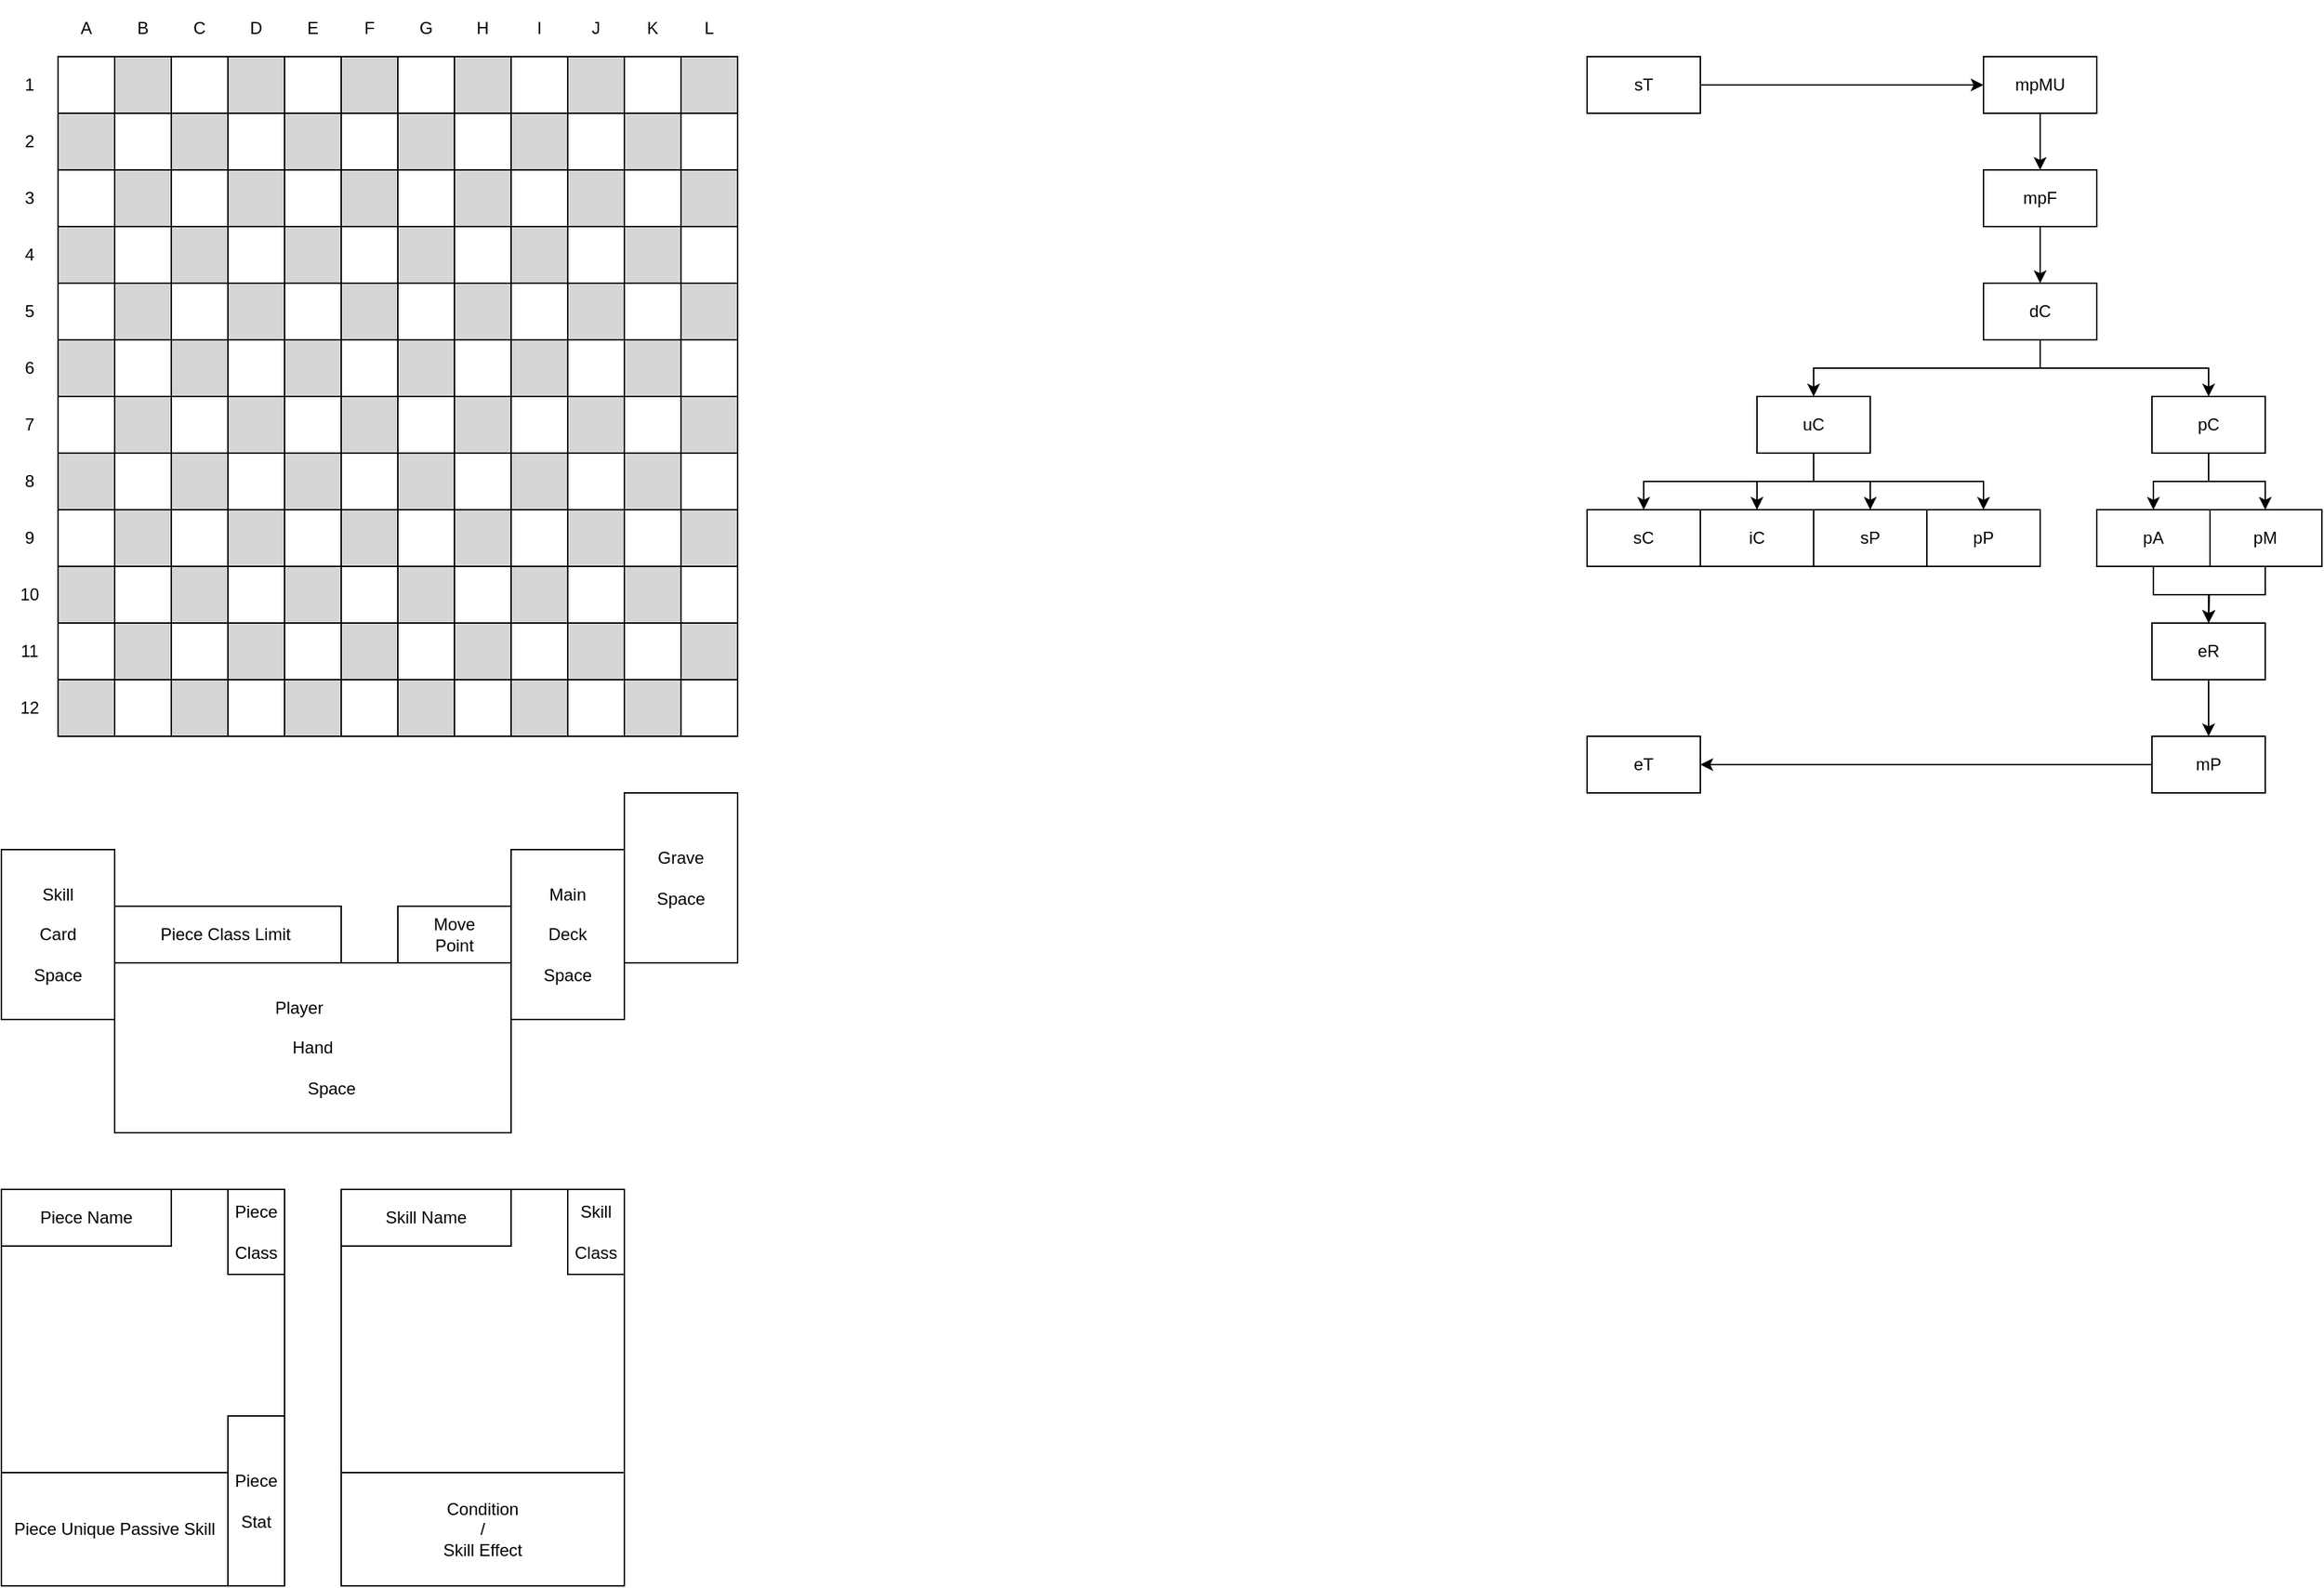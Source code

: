 <mxfile version="21.7.1" type="device">
  <diagram name="페이지-1" id="hdjbhopYSdk3RlSoOf6J">
    <mxGraphModel dx="1386" dy="785" grid="1" gridSize="10" guides="1" tooltips="1" connect="1" arrows="1" fold="1" page="1" pageScale="1" pageWidth="827" pageHeight="1169" math="0" shadow="0">
      <root>
        <mxCell id="0" />
        <mxCell id="1" parent="0" />
        <mxCell id="QWAg-1l1D4s0uI_y3CBR-188" value="Grave&lt;br&gt;&lt;br&gt;Space" style="rounded=0;whiteSpace=wrap;html=1;" parent="1" vertex="1">
          <mxGeometry x="440" y="560" width="80" height="120" as="geometry" />
        </mxCell>
        <mxCell id="QWAg-1l1D4s0uI_y3CBR-159" value="A" style="text;html=1;strokeColor=none;fillColor=none;align=center;verticalAlign=middle;whiteSpace=wrap;rounded=0;" parent="1" vertex="1">
          <mxGeometry x="40" width="40" height="40" as="geometry" />
        </mxCell>
        <mxCell id="QWAg-1l1D4s0uI_y3CBR-161" value="B" style="text;html=1;strokeColor=none;fillColor=none;align=center;verticalAlign=middle;whiteSpace=wrap;rounded=0;" parent="1" vertex="1">
          <mxGeometry x="80" width="40" height="40" as="geometry" />
        </mxCell>
        <mxCell id="QWAg-1l1D4s0uI_y3CBR-162" value="C" style="text;html=1;strokeColor=none;fillColor=none;align=center;verticalAlign=middle;whiteSpace=wrap;rounded=0;" parent="1" vertex="1">
          <mxGeometry x="120" width="40" height="40" as="geometry" />
        </mxCell>
        <mxCell id="QWAg-1l1D4s0uI_y3CBR-163" value="D" style="text;html=1;strokeColor=none;fillColor=none;align=center;verticalAlign=middle;whiteSpace=wrap;rounded=0;" parent="1" vertex="1">
          <mxGeometry x="160" width="40" height="40" as="geometry" />
        </mxCell>
        <mxCell id="QWAg-1l1D4s0uI_y3CBR-164" value="E" style="text;html=1;strokeColor=none;fillColor=none;align=center;verticalAlign=middle;whiteSpace=wrap;rounded=0;" parent="1" vertex="1">
          <mxGeometry x="200" width="40" height="40" as="geometry" />
        </mxCell>
        <mxCell id="QWAg-1l1D4s0uI_y3CBR-165" value="F" style="text;html=1;strokeColor=none;fillColor=none;align=center;verticalAlign=middle;whiteSpace=wrap;rounded=0;" parent="1" vertex="1">
          <mxGeometry x="240" width="40" height="40" as="geometry" />
        </mxCell>
        <mxCell id="QWAg-1l1D4s0uI_y3CBR-167" value="G" style="text;html=1;strokeColor=none;fillColor=none;align=center;verticalAlign=middle;whiteSpace=wrap;rounded=0;" parent="1" vertex="1">
          <mxGeometry x="280" width="40" height="40" as="geometry" />
        </mxCell>
        <mxCell id="QWAg-1l1D4s0uI_y3CBR-168" value="H" style="text;html=1;strokeColor=none;fillColor=none;align=center;verticalAlign=middle;whiteSpace=wrap;rounded=0;" parent="1" vertex="1">
          <mxGeometry x="320" width="40" height="40" as="geometry" />
        </mxCell>
        <mxCell id="QWAg-1l1D4s0uI_y3CBR-169" value="I" style="text;html=1;strokeColor=none;fillColor=none;align=center;verticalAlign=middle;whiteSpace=wrap;rounded=0;" parent="1" vertex="1">
          <mxGeometry x="360" width="40" height="40" as="geometry" />
        </mxCell>
        <mxCell id="QWAg-1l1D4s0uI_y3CBR-170" value="J" style="text;html=1;strokeColor=none;fillColor=none;align=center;verticalAlign=middle;whiteSpace=wrap;rounded=0;" parent="1" vertex="1">
          <mxGeometry x="400" width="40" height="40" as="geometry" />
        </mxCell>
        <mxCell id="QWAg-1l1D4s0uI_y3CBR-171" value="K" style="text;html=1;strokeColor=none;fillColor=none;align=center;verticalAlign=middle;whiteSpace=wrap;rounded=0;" parent="1" vertex="1">
          <mxGeometry x="440" width="40" height="40" as="geometry" />
        </mxCell>
        <mxCell id="QWAg-1l1D4s0uI_y3CBR-172" value="L" style="text;html=1;strokeColor=none;fillColor=none;align=center;verticalAlign=middle;whiteSpace=wrap;rounded=0;" parent="1" vertex="1">
          <mxGeometry x="480" width="40" height="40" as="geometry" />
        </mxCell>
        <mxCell id="QWAg-1l1D4s0uI_y3CBR-173" value="1" style="text;html=1;strokeColor=none;fillColor=none;align=center;verticalAlign=middle;whiteSpace=wrap;rounded=0;" parent="1" vertex="1">
          <mxGeometry y="40" width="40" height="40" as="geometry" />
        </mxCell>
        <mxCell id="QWAg-1l1D4s0uI_y3CBR-174" value="2" style="text;html=1;strokeColor=none;fillColor=none;align=center;verticalAlign=middle;whiteSpace=wrap;rounded=0;" parent="1" vertex="1">
          <mxGeometry y="80" width="40" height="40" as="geometry" />
        </mxCell>
        <mxCell id="QWAg-1l1D4s0uI_y3CBR-175" value="3" style="text;html=1;strokeColor=none;fillColor=none;align=center;verticalAlign=middle;whiteSpace=wrap;rounded=0;" parent="1" vertex="1">
          <mxGeometry y="120" width="40" height="40" as="geometry" />
        </mxCell>
        <mxCell id="QWAg-1l1D4s0uI_y3CBR-176" value="4" style="text;html=1;strokeColor=none;fillColor=none;align=center;verticalAlign=middle;whiteSpace=wrap;rounded=0;" parent="1" vertex="1">
          <mxGeometry y="160" width="40" height="40" as="geometry" />
        </mxCell>
        <mxCell id="QWAg-1l1D4s0uI_y3CBR-177" value="5" style="text;html=1;strokeColor=none;fillColor=none;align=center;verticalAlign=middle;whiteSpace=wrap;rounded=0;" parent="1" vertex="1">
          <mxGeometry y="200" width="40" height="40" as="geometry" />
        </mxCell>
        <mxCell id="QWAg-1l1D4s0uI_y3CBR-178" value="6" style="text;html=1;strokeColor=none;fillColor=none;align=center;verticalAlign=middle;whiteSpace=wrap;rounded=0;" parent="1" vertex="1">
          <mxGeometry y="240" width="40" height="40" as="geometry" />
        </mxCell>
        <mxCell id="QWAg-1l1D4s0uI_y3CBR-179" value="7" style="text;html=1;strokeColor=none;fillColor=none;align=center;verticalAlign=middle;whiteSpace=wrap;rounded=0;" parent="1" vertex="1">
          <mxGeometry y="280" width="40" height="40" as="geometry" />
        </mxCell>
        <mxCell id="QWAg-1l1D4s0uI_y3CBR-180" value="8" style="text;html=1;strokeColor=none;fillColor=none;align=center;verticalAlign=middle;whiteSpace=wrap;rounded=0;" parent="1" vertex="1">
          <mxGeometry y="320" width="40" height="40" as="geometry" />
        </mxCell>
        <mxCell id="QWAg-1l1D4s0uI_y3CBR-181" value="9" style="text;html=1;strokeColor=none;fillColor=none;align=center;verticalAlign=middle;whiteSpace=wrap;rounded=0;" parent="1" vertex="1">
          <mxGeometry y="360" width="40" height="40" as="geometry" />
        </mxCell>
        <mxCell id="QWAg-1l1D4s0uI_y3CBR-182" value="10" style="text;html=1;strokeColor=none;fillColor=none;align=center;verticalAlign=middle;whiteSpace=wrap;rounded=0;" parent="1" vertex="1">
          <mxGeometry y="400" width="40" height="40" as="geometry" />
        </mxCell>
        <mxCell id="QWAg-1l1D4s0uI_y3CBR-183" value="11" style="text;html=1;strokeColor=none;fillColor=none;align=center;verticalAlign=middle;whiteSpace=wrap;rounded=0;" parent="1" vertex="1">
          <mxGeometry y="440" width="40" height="40" as="geometry" />
        </mxCell>
        <mxCell id="QWAg-1l1D4s0uI_y3CBR-184" value="12" style="text;html=1;strokeColor=none;fillColor=none;align=center;verticalAlign=middle;whiteSpace=wrap;rounded=0;" parent="1" vertex="1">
          <mxGeometry y="480" width="40" height="40" as="geometry" />
        </mxCell>
        <mxCell id="QWAg-1l1D4s0uI_y3CBR-186" value="Main&lt;br&gt;&lt;br&gt;Deck&lt;br&gt;&lt;br&gt;Space" style="rounded=0;whiteSpace=wrap;html=1;" parent="1" vertex="1">
          <mxGeometry x="360" y="600" width="80" height="120" as="geometry" />
        </mxCell>
        <mxCell id="QWAg-1l1D4s0uI_y3CBR-187" value="Player&lt;span style=&quot;white-space: pre;&quot;&gt;&#x9;&lt;/span&gt;&lt;br&gt;&lt;br&gt;Hand&lt;br&gt;&lt;br&gt;&lt;span style=&quot;white-space: pre;&quot;&gt;&#x9;&lt;/span&gt;Space" style="rounded=0;whiteSpace=wrap;html=1;" parent="1" vertex="1">
          <mxGeometry x="80" y="680" width="280" height="120" as="geometry" />
        </mxCell>
        <mxCell id="QWAg-1l1D4s0uI_y3CBR-189" value="Skill&lt;br&gt;&lt;br&gt;Card&lt;br&gt;&lt;br&gt;Space" style="rounded=0;whiteSpace=wrap;html=1;" parent="1" vertex="1">
          <mxGeometry y="600" width="80" height="120" as="geometry" />
        </mxCell>
        <mxCell id="QWAg-1l1D4s0uI_y3CBR-190" value="Piece Class Limit&amp;nbsp;" style="rounded=0;whiteSpace=wrap;html=1;" parent="1" vertex="1">
          <mxGeometry x="80" y="640" width="160" height="40" as="geometry" />
        </mxCell>
        <mxCell id="QWAg-1l1D4s0uI_y3CBR-191" value="" style="rounded=0;whiteSpace=wrap;html=1;" parent="1" vertex="1">
          <mxGeometry y="840" width="200" height="280" as="geometry" />
        </mxCell>
        <mxCell id="QWAg-1l1D4s0uI_y3CBR-192" value="Piece Name" style="rounded=0;whiteSpace=wrap;html=1;" parent="1" vertex="1">
          <mxGeometry y="840" width="120" height="40" as="geometry" />
        </mxCell>
        <mxCell id="QWAg-1l1D4s0uI_y3CBR-193" value="Piece Unique Passive Skill" style="rounded=0;whiteSpace=wrap;html=1;" parent="1" vertex="1">
          <mxGeometry y="1040" width="160" height="80" as="geometry" />
        </mxCell>
        <mxCell id="QWAg-1l1D4s0uI_y3CBR-194" value="Piece &lt;br&gt;&lt;br&gt;Stat" style="rounded=0;whiteSpace=wrap;html=1;" parent="1" vertex="1">
          <mxGeometry x="160" y="1000" width="40" height="120" as="geometry" />
        </mxCell>
        <mxCell id="QWAg-1l1D4s0uI_y3CBR-195" value="Piece &lt;br&gt;&lt;br&gt;Class" style="rounded=0;whiteSpace=wrap;html=1;" parent="1" vertex="1">
          <mxGeometry x="160" y="840" width="40" height="60" as="geometry" />
        </mxCell>
        <mxCell id="QWAg-1l1D4s0uI_y3CBR-196" value="" style="rounded=0;whiteSpace=wrap;html=1;" parent="1" vertex="1">
          <mxGeometry x="240" y="840" width="200" height="280" as="geometry" />
        </mxCell>
        <mxCell id="QWAg-1l1D4s0uI_y3CBR-197" value="Skill Name" style="rounded=0;whiteSpace=wrap;html=1;" parent="1" vertex="1">
          <mxGeometry x="240" y="840" width="120" height="40" as="geometry" />
        </mxCell>
        <mxCell id="QWAg-1l1D4s0uI_y3CBR-198" value="Condition&lt;br&gt;/&lt;br&gt;Skill Effect" style="rounded=0;whiteSpace=wrap;html=1;" parent="1" vertex="1">
          <mxGeometry x="240" y="1040" width="200" height="80" as="geometry" />
        </mxCell>
        <mxCell id="QWAg-1l1D4s0uI_y3CBR-200" value="Skill&lt;br&gt;&lt;br&gt;Class" style="rounded=0;whiteSpace=wrap;html=1;" parent="1" vertex="1">
          <mxGeometry x="400" y="840" width="40" height="60" as="geometry" />
        </mxCell>
        <mxCell id="QWAg-1l1D4s0uI_y3CBR-201" value="Move&lt;br&gt;Point" style="rounded=0;whiteSpace=wrap;html=1;" parent="1" vertex="1">
          <mxGeometry x="280" y="640" width="80" height="40" as="geometry" />
        </mxCell>
        <mxCell id="QWAg-1l1D4s0uI_y3CBR-347" value="" style="group" parent="1" vertex="1" connectable="0">
          <mxGeometry x="40" y="40" width="480" height="480" as="geometry" />
        </mxCell>
        <mxCell id="QWAg-1l1D4s0uI_y3CBR-203" value="" style="rounded=0;whiteSpace=wrap;html=1;" parent="QWAg-1l1D4s0uI_y3CBR-347" vertex="1">
          <mxGeometry width="40" height="40" as="geometry" />
        </mxCell>
        <mxCell id="QWAg-1l1D4s0uI_y3CBR-204" value="" style="rounded=0;whiteSpace=wrap;html=1;fillColor=#d6d6d6;" parent="QWAg-1l1D4s0uI_y3CBR-347" vertex="1">
          <mxGeometry x="40" width="40" height="40" as="geometry" />
        </mxCell>
        <mxCell id="QWAg-1l1D4s0uI_y3CBR-205" value="" style="rounded=0;whiteSpace=wrap;html=1;" parent="QWAg-1l1D4s0uI_y3CBR-347" vertex="1">
          <mxGeometry x="80" width="40" height="40" as="geometry" />
        </mxCell>
        <mxCell id="QWAg-1l1D4s0uI_y3CBR-206" value="" style="rounded=0;whiteSpace=wrap;html=1;fillColor=#d6d6d6;" parent="QWAg-1l1D4s0uI_y3CBR-347" vertex="1">
          <mxGeometry x="120" width="40" height="40" as="geometry" />
        </mxCell>
        <mxCell id="QWAg-1l1D4s0uI_y3CBR-207" value="" style="rounded=0;whiteSpace=wrap;html=1;" parent="QWAg-1l1D4s0uI_y3CBR-347" vertex="1">
          <mxGeometry x="160" width="40" height="40" as="geometry" />
        </mxCell>
        <mxCell id="QWAg-1l1D4s0uI_y3CBR-208" value="" style="rounded=0;whiteSpace=wrap;html=1;fillColor=#d6d6d6;" parent="QWAg-1l1D4s0uI_y3CBR-347" vertex="1">
          <mxGeometry x="200" width="40" height="40" as="geometry" />
        </mxCell>
        <mxCell id="QWAg-1l1D4s0uI_y3CBR-209" value="" style="rounded=0;whiteSpace=wrap;html=1;" parent="QWAg-1l1D4s0uI_y3CBR-347" vertex="1">
          <mxGeometry x="240" width="40" height="40" as="geometry" />
        </mxCell>
        <mxCell id="QWAg-1l1D4s0uI_y3CBR-210" value="" style="rounded=0;whiteSpace=wrap;html=1;fillColor=#d6d6d6;" parent="QWAg-1l1D4s0uI_y3CBR-347" vertex="1">
          <mxGeometry x="280" width="40" height="40" as="geometry" />
        </mxCell>
        <mxCell id="QWAg-1l1D4s0uI_y3CBR-211" value="" style="rounded=0;whiteSpace=wrap;html=1;" parent="QWAg-1l1D4s0uI_y3CBR-347" vertex="1">
          <mxGeometry x="320" width="40" height="40" as="geometry" />
        </mxCell>
        <mxCell id="QWAg-1l1D4s0uI_y3CBR-212" value="" style="rounded=0;whiteSpace=wrap;html=1;fillColor=#d6d6d6;" parent="QWAg-1l1D4s0uI_y3CBR-347" vertex="1">
          <mxGeometry x="360" width="40" height="40" as="geometry" />
        </mxCell>
        <mxCell id="QWAg-1l1D4s0uI_y3CBR-213" value="" style="rounded=0;whiteSpace=wrap;html=1;" parent="QWAg-1l1D4s0uI_y3CBR-347" vertex="1">
          <mxGeometry x="400" width="40" height="40" as="geometry" />
        </mxCell>
        <mxCell id="QWAg-1l1D4s0uI_y3CBR-214" value="" style="rounded=0;whiteSpace=wrap;html=1;fillColor=#d6d6d6;" parent="QWAg-1l1D4s0uI_y3CBR-347" vertex="1">
          <mxGeometry x="440" width="40" height="40" as="geometry" />
        </mxCell>
        <mxCell id="QWAg-1l1D4s0uI_y3CBR-215" value="" style="rounded=0;whiteSpace=wrap;html=1;fillColor=#d6d6d6;" parent="QWAg-1l1D4s0uI_y3CBR-347" vertex="1">
          <mxGeometry y="40" width="40" height="40" as="geometry" />
        </mxCell>
        <mxCell id="QWAg-1l1D4s0uI_y3CBR-216" value="" style="rounded=0;whiteSpace=wrap;html=1;" parent="QWAg-1l1D4s0uI_y3CBR-347" vertex="1">
          <mxGeometry x="40" y="40" width="40" height="40" as="geometry" />
        </mxCell>
        <mxCell id="QWAg-1l1D4s0uI_y3CBR-217" value="" style="rounded=0;whiteSpace=wrap;html=1;fillColor=#d6d6d6;" parent="QWAg-1l1D4s0uI_y3CBR-347" vertex="1">
          <mxGeometry x="80" y="40" width="40" height="40" as="geometry" />
        </mxCell>
        <mxCell id="QWAg-1l1D4s0uI_y3CBR-218" value="" style="rounded=0;whiteSpace=wrap;html=1;" parent="QWAg-1l1D4s0uI_y3CBR-347" vertex="1">
          <mxGeometry x="120" y="40" width="40" height="40" as="geometry" />
        </mxCell>
        <mxCell id="QWAg-1l1D4s0uI_y3CBR-219" value="" style="rounded=0;whiteSpace=wrap;html=1;fillColor=#d6d6d6;" parent="QWAg-1l1D4s0uI_y3CBR-347" vertex="1">
          <mxGeometry x="160" y="40" width="40" height="40" as="geometry" />
        </mxCell>
        <mxCell id="QWAg-1l1D4s0uI_y3CBR-220" value="" style="rounded=0;whiteSpace=wrap;html=1;" parent="QWAg-1l1D4s0uI_y3CBR-347" vertex="1">
          <mxGeometry x="200" y="40" width="40" height="40" as="geometry" />
        </mxCell>
        <mxCell id="QWAg-1l1D4s0uI_y3CBR-221" value="" style="rounded=0;whiteSpace=wrap;html=1;fillColor=#d6d6d6;" parent="QWAg-1l1D4s0uI_y3CBR-347" vertex="1">
          <mxGeometry x="240" y="40" width="40" height="40" as="geometry" />
        </mxCell>
        <mxCell id="QWAg-1l1D4s0uI_y3CBR-222" value="" style="rounded=0;whiteSpace=wrap;html=1;" parent="QWAg-1l1D4s0uI_y3CBR-347" vertex="1">
          <mxGeometry x="280" y="40" width="40" height="40" as="geometry" />
        </mxCell>
        <mxCell id="QWAg-1l1D4s0uI_y3CBR-223" value="" style="rounded=0;whiteSpace=wrap;html=1;fillColor=#d6d6d6;" parent="QWAg-1l1D4s0uI_y3CBR-347" vertex="1">
          <mxGeometry x="320" y="40" width="40" height="40" as="geometry" />
        </mxCell>
        <mxCell id="QWAg-1l1D4s0uI_y3CBR-224" value="" style="rounded=0;whiteSpace=wrap;html=1;" parent="QWAg-1l1D4s0uI_y3CBR-347" vertex="1">
          <mxGeometry x="360" y="40" width="40" height="40" as="geometry" />
        </mxCell>
        <mxCell id="QWAg-1l1D4s0uI_y3CBR-225" value="" style="rounded=0;whiteSpace=wrap;html=1;fillColor=#d6d6d6;" parent="QWAg-1l1D4s0uI_y3CBR-347" vertex="1">
          <mxGeometry x="400" y="40" width="40" height="40" as="geometry" />
        </mxCell>
        <mxCell id="QWAg-1l1D4s0uI_y3CBR-226" value="" style="rounded=0;whiteSpace=wrap;html=1;" parent="QWAg-1l1D4s0uI_y3CBR-347" vertex="1">
          <mxGeometry x="440" y="40" width="40" height="40" as="geometry" />
        </mxCell>
        <mxCell id="QWAg-1l1D4s0uI_y3CBR-227" value="" style="rounded=0;whiteSpace=wrap;html=1;" parent="QWAg-1l1D4s0uI_y3CBR-347" vertex="1">
          <mxGeometry y="80" width="40" height="40" as="geometry" />
        </mxCell>
        <mxCell id="QWAg-1l1D4s0uI_y3CBR-228" value="" style="rounded=0;whiteSpace=wrap;html=1;fillColor=#d6d6d6;" parent="QWAg-1l1D4s0uI_y3CBR-347" vertex="1">
          <mxGeometry x="40" y="80" width="40" height="40" as="geometry" />
        </mxCell>
        <mxCell id="QWAg-1l1D4s0uI_y3CBR-229" value="" style="rounded=0;whiteSpace=wrap;html=1;" parent="QWAg-1l1D4s0uI_y3CBR-347" vertex="1">
          <mxGeometry x="80" y="80" width="40" height="40" as="geometry" />
        </mxCell>
        <mxCell id="QWAg-1l1D4s0uI_y3CBR-230" value="" style="rounded=0;whiteSpace=wrap;html=1;fillColor=#d6d6d6;" parent="QWAg-1l1D4s0uI_y3CBR-347" vertex="1">
          <mxGeometry x="120" y="80" width="40" height="40" as="geometry" />
        </mxCell>
        <mxCell id="QWAg-1l1D4s0uI_y3CBR-231" value="" style="rounded=0;whiteSpace=wrap;html=1;" parent="QWAg-1l1D4s0uI_y3CBR-347" vertex="1">
          <mxGeometry x="160" y="80" width="40" height="40" as="geometry" />
        </mxCell>
        <mxCell id="QWAg-1l1D4s0uI_y3CBR-232" value="" style="rounded=0;whiteSpace=wrap;html=1;fillColor=#d6d6d6;" parent="QWAg-1l1D4s0uI_y3CBR-347" vertex="1">
          <mxGeometry x="200" y="80" width="40" height="40" as="geometry" />
        </mxCell>
        <mxCell id="QWAg-1l1D4s0uI_y3CBR-233" value="" style="rounded=0;whiteSpace=wrap;html=1;" parent="QWAg-1l1D4s0uI_y3CBR-347" vertex="1">
          <mxGeometry x="240" y="80" width="40" height="40" as="geometry" />
        </mxCell>
        <mxCell id="QWAg-1l1D4s0uI_y3CBR-234" value="" style="rounded=0;whiteSpace=wrap;html=1;fillColor=#d6d6d6;" parent="QWAg-1l1D4s0uI_y3CBR-347" vertex="1">
          <mxGeometry x="280" y="80" width="40" height="40" as="geometry" />
        </mxCell>
        <mxCell id="QWAg-1l1D4s0uI_y3CBR-235" value="" style="rounded=0;whiteSpace=wrap;html=1;" parent="QWAg-1l1D4s0uI_y3CBR-347" vertex="1">
          <mxGeometry x="320" y="80" width="40" height="40" as="geometry" />
        </mxCell>
        <mxCell id="QWAg-1l1D4s0uI_y3CBR-236" value="" style="rounded=0;whiteSpace=wrap;html=1;fillColor=#d6d6d6;" parent="QWAg-1l1D4s0uI_y3CBR-347" vertex="1">
          <mxGeometry x="360" y="80" width="40" height="40" as="geometry" />
        </mxCell>
        <mxCell id="QWAg-1l1D4s0uI_y3CBR-237" value="" style="rounded=0;whiteSpace=wrap;html=1;" parent="QWAg-1l1D4s0uI_y3CBR-347" vertex="1">
          <mxGeometry x="400" y="80" width="40" height="40" as="geometry" />
        </mxCell>
        <mxCell id="QWAg-1l1D4s0uI_y3CBR-238" value="" style="rounded=0;whiteSpace=wrap;html=1;fillColor=#d6d6d6;" parent="QWAg-1l1D4s0uI_y3CBR-347" vertex="1">
          <mxGeometry x="440" y="80" width="40" height="40" as="geometry" />
        </mxCell>
        <mxCell id="QWAg-1l1D4s0uI_y3CBR-239" value="" style="rounded=0;whiteSpace=wrap;html=1;fillColor=#d6d6d6;" parent="QWAg-1l1D4s0uI_y3CBR-347" vertex="1">
          <mxGeometry y="120" width="40" height="40" as="geometry" />
        </mxCell>
        <mxCell id="QWAg-1l1D4s0uI_y3CBR-240" value="" style="rounded=0;whiteSpace=wrap;html=1;" parent="QWAg-1l1D4s0uI_y3CBR-347" vertex="1">
          <mxGeometry x="40" y="120" width="40" height="40" as="geometry" />
        </mxCell>
        <mxCell id="QWAg-1l1D4s0uI_y3CBR-241" value="" style="rounded=0;whiteSpace=wrap;html=1;fillColor=#d6d6d6;" parent="QWAg-1l1D4s0uI_y3CBR-347" vertex="1">
          <mxGeometry x="80" y="120" width="40" height="40" as="geometry" />
        </mxCell>
        <mxCell id="QWAg-1l1D4s0uI_y3CBR-242" value="" style="rounded=0;whiteSpace=wrap;html=1;" parent="QWAg-1l1D4s0uI_y3CBR-347" vertex="1">
          <mxGeometry x="120" y="120" width="40" height="40" as="geometry" />
        </mxCell>
        <mxCell id="QWAg-1l1D4s0uI_y3CBR-243" value="" style="rounded=0;whiteSpace=wrap;html=1;fillColor=#d6d6d6;" parent="QWAg-1l1D4s0uI_y3CBR-347" vertex="1">
          <mxGeometry x="160" y="120" width="40" height="40" as="geometry" />
        </mxCell>
        <mxCell id="QWAg-1l1D4s0uI_y3CBR-244" value="" style="rounded=0;whiteSpace=wrap;html=1;" parent="QWAg-1l1D4s0uI_y3CBR-347" vertex="1">
          <mxGeometry x="200" y="120" width="40" height="40" as="geometry" />
        </mxCell>
        <mxCell id="QWAg-1l1D4s0uI_y3CBR-245" value="" style="rounded=0;whiteSpace=wrap;html=1;fillColor=#d6d6d6;" parent="QWAg-1l1D4s0uI_y3CBR-347" vertex="1">
          <mxGeometry x="240" y="120" width="40" height="40" as="geometry" />
        </mxCell>
        <mxCell id="QWAg-1l1D4s0uI_y3CBR-246" value="" style="rounded=0;whiteSpace=wrap;html=1;" parent="QWAg-1l1D4s0uI_y3CBR-347" vertex="1">
          <mxGeometry x="280" y="120" width="40" height="40" as="geometry" />
        </mxCell>
        <mxCell id="QWAg-1l1D4s0uI_y3CBR-247" value="" style="rounded=0;whiteSpace=wrap;html=1;fillColor=#d6d6d6;" parent="QWAg-1l1D4s0uI_y3CBR-347" vertex="1">
          <mxGeometry x="320" y="120" width="40" height="40" as="geometry" />
        </mxCell>
        <mxCell id="QWAg-1l1D4s0uI_y3CBR-248" value="" style="rounded=0;whiteSpace=wrap;html=1;" parent="QWAg-1l1D4s0uI_y3CBR-347" vertex="1">
          <mxGeometry x="360" y="120" width="40" height="40" as="geometry" />
        </mxCell>
        <mxCell id="QWAg-1l1D4s0uI_y3CBR-249" value="" style="rounded=0;whiteSpace=wrap;html=1;fillColor=#d6d6d6;" parent="QWAg-1l1D4s0uI_y3CBR-347" vertex="1">
          <mxGeometry x="400" y="120" width="40" height="40" as="geometry" />
        </mxCell>
        <mxCell id="QWAg-1l1D4s0uI_y3CBR-250" value="" style="rounded=0;whiteSpace=wrap;html=1;" parent="QWAg-1l1D4s0uI_y3CBR-347" vertex="1">
          <mxGeometry x="440" y="120" width="40" height="40" as="geometry" />
        </mxCell>
        <mxCell id="QWAg-1l1D4s0uI_y3CBR-251" value="" style="rounded=0;whiteSpace=wrap;html=1;" parent="QWAg-1l1D4s0uI_y3CBR-347" vertex="1">
          <mxGeometry y="160" width="40" height="40" as="geometry" />
        </mxCell>
        <mxCell id="QWAg-1l1D4s0uI_y3CBR-252" value="" style="rounded=0;whiteSpace=wrap;html=1;fillColor=#d6d6d6;" parent="QWAg-1l1D4s0uI_y3CBR-347" vertex="1">
          <mxGeometry x="40" y="160" width="40" height="40" as="geometry" />
        </mxCell>
        <mxCell id="QWAg-1l1D4s0uI_y3CBR-253" value="" style="rounded=0;whiteSpace=wrap;html=1;" parent="QWAg-1l1D4s0uI_y3CBR-347" vertex="1">
          <mxGeometry x="80" y="160" width="40" height="40" as="geometry" />
        </mxCell>
        <mxCell id="QWAg-1l1D4s0uI_y3CBR-254" value="" style="rounded=0;whiteSpace=wrap;html=1;fillColor=#d6d6d6;" parent="QWAg-1l1D4s0uI_y3CBR-347" vertex="1">
          <mxGeometry x="120" y="160" width="40" height="40" as="geometry" />
        </mxCell>
        <mxCell id="QWAg-1l1D4s0uI_y3CBR-255" value="" style="rounded=0;whiteSpace=wrap;html=1;" parent="QWAg-1l1D4s0uI_y3CBR-347" vertex="1">
          <mxGeometry x="160" y="160" width="40" height="40" as="geometry" />
        </mxCell>
        <mxCell id="QWAg-1l1D4s0uI_y3CBR-256" value="" style="rounded=0;whiteSpace=wrap;html=1;fillColor=#d6d6d6;" parent="QWAg-1l1D4s0uI_y3CBR-347" vertex="1">
          <mxGeometry x="200" y="160" width="40" height="40" as="geometry" />
        </mxCell>
        <mxCell id="QWAg-1l1D4s0uI_y3CBR-257" value="" style="rounded=0;whiteSpace=wrap;html=1;" parent="QWAg-1l1D4s0uI_y3CBR-347" vertex="1">
          <mxGeometry x="240" y="160" width="40" height="40" as="geometry" />
        </mxCell>
        <mxCell id="QWAg-1l1D4s0uI_y3CBR-258" value="" style="rounded=0;whiteSpace=wrap;html=1;fillColor=#d6d6d6;" parent="QWAg-1l1D4s0uI_y3CBR-347" vertex="1">
          <mxGeometry x="280" y="160" width="40" height="40" as="geometry" />
        </mxCell>
        <mxCell id="QWAg-1l1D4s0uI_y3CBR-259" value="" style="rounded=0;whiteSpace=wrap;html=1;" parent="QWAg-1l1D4s0uI_y3CBR-347" vertex="1">
          <mxGeometry x="320" y="160" width="40" height="40" as="geometry" />
        </mxCell>
        <mxCell id="QWAg-1l1D4s0uI_y3CBR-260" value="" style="rounded=0;whiteSpace=wrap;html=1;fillColor=#d6d6d6;" parent="QWAg-1l1D4s0uI_y3CBR-347" vertex="1">
          <mxGeometry x="360" y="160" width="40" height="40" as="geometry" />
        </mxCell>
        <mxCell id="QWAg-1l1D4s0uI_y3CBR-261" value="" style="rounded=0;whiteSpace=wrap;html=1;" parent="QWAg-1l1D4s0uI_y3CBR-347" vertex="1">
          <mxGeometry x="400" y="160" width="40" height="40" as="geometry" />
        </mxCell>
        <mxCell id="QWAg-1l1D4s0uI_y3CBR-262" value="" style="rounded=0;whiteSpace=wrap;html=1;fillColor=#d6d6d6;" parent="QWAg-1l1D4s0uI_y3CBR-347" vertex="1">
          <mxGeometry x="440" y="160" width="40" height="40" as="geometry" />
        </mxCell>
        <mxCell id="QWAg-1l1D4s0uI_y3CBR-263" value="" style="rounded=0;whiteSpace=wrap;html=1;fillColor=#d6d6d6;" parent="QWAg-1l1D4s0uI_y3CBR-347" vertex="1">
          <mxGeometry y="200" width="40" height="40" as="geometry" />
        </mxCell>
        <mxCell id="QWAg-1l1D4s0uI_y3CBR-264" value="" style="rounded=0;whiteSpace=wrap;html=1;" parent="QWAg-1l1D4s0uI_y3CBR-347" vertex="1">
          <mxGeometry x="40" y="200" width="40" height="40" as="geometry" />
        </mxCell>
        <mxCell id="QWAg-1l1D4s0uI_y3CBR-265" value="" style="rounded=0;whiteSpace=wrap;html=1;fillColor=#d6d6d6;" parent="QWAg-1l1D4s0uI_y3CBR-347" vertex="1">
          <mxGeometry x="80" y="200" width="40" height="40" as="geometry" />
        </mxCell>
        <mxCell id="QWAg-1l1D4s0uI_y3CBR-266" value="" style="rounded=0;whiteSpace=wrap;html=1;" parent="QWAg-1l1D4s0uI_y3CBR-347" vertex="1">
          <mxGeometry x="120" y="200" width="40" height="40" as="geometry" />
        </mxCell>
        <mxCell id="QWAg-1l1D4s0uI_y3CBR-267" value="" style="rounded=0;whiteSpace=wrap;html=1;fillColor=#d6d6d6;" parent="QWAg-1l1D4s0uI_y3CBR-347" vertex="1">
          <mxGeometry x="160" y="200" width="40" height="40" as="geometry" />
        </mxCell>
        <mxCell id="QWAg-1l1D4s0uI_y3CBR-268" value="" style="rounded=0;whiteSpace=wrap;html=1;" parent="QWAg-1l1D4s0uI_y3CBR-347" vertex="1">
          <mxGeometry x="200" y="200" width="40" height="40" as="geometry" />
        </mxCell>
        <mxCell id="QWAg-1l1D4s0uI_y3CBR-269" value="" style="rounded=0;whiteSpace=wrap;html=1;fillColor=#d6d6d6;" parent="QWAg-1l1D4s0uI_y3CBR-347" vertex="1">
          <mxGeometry x="240" y="200" width="40" height="40" as="geometry" />
        </mxCell>
        <mxCell id="QWAg-1l1D4s0uI_y3CBR-270" value="" style="rounded=0;whiteSpace=wrap;html=1;" parent="QWAg-1l1D4s0uI_y3CBR-347" vertex="1">
          <mxGeometry x="280" y="200" width="40" height="40" as="geometry" />
        </mxCell>
        <mxCell id="QWAg-1l1D4s0uI_y3CBR-271" value="" style="rounded=0;whiteSpace=wrap;html=1;fillColor=#d6d6d6;" parent="QWAg-1l1D4s0uI_y3CBR-347" vertex="1">
          <mxGeometry x="320" y="200" width="40" height="40" as="geometry" />
        </mxCell>
        <mxCell id="QWAg-1l1D4s0uI_y3CBR-272" value="" style="rounded=0;whiteSpace=wrap;html=1;" parent="QWAg-1l1D4s0uI_y3CBR-347" vertex="1">
          <mxGeometry x="360" y="200" width="40" height="40" as="geometry" />
        </mxCell>
        <mxCell id="QWAg-1l1D4s0uI_y3CBR-273" value="" style="rounded=0;whiteSpace=wrap;html=1;fillColor=#d6d6d6;" parent="QWAg-1l1D4s0uI_y3CBR-347" vertex="1">
          <mxGeometry x="400" y="200" width="40" height="40" as="geometry" />
        </mxCell>
        <mxCell id="QWAg-1l1D4s0uI_y3CBR-274" value="" style="rounded=0;whiteSpace=wrap;html=1;" parent="QWAg-1l1D4s0uI_y3CBR-347" vertex="1">
          <mxGeometry x="440" y="200" width="40" height="40" as="geometry" />
        </mxCell>
        <mxCell id="QWAg-1l1D4s0uI_y3CBR-275" value="" style="rounded=0;whiteSpace=wrap;html=1;" parent="QWAg-1l1D4s0uI_y3CBR-347" vertex="1">
          <mxGeometry y="240" width="40" height="40" as="geometry" />
        </mxCell>
        <mxCell id="QWAg-1l1D4s0uI_y3CBR-276" value="" style="rounded=0;whiteSpace=wrap;html=1;fillColor=#d6d6d6;" parent="QWAg-1l1D4s0uI_y3CBR-347" vertex="1">
          <mxGeometry x="40" y="240" width="40" height="40" as="geometry" />
        </mxCell>
        <mxCell id="QWAg-1l1D4s0uI_y3CBR-277" value="" style="rounded=0;whiteSpace=wrap;html=1;" parent="QWAg-1l1D4s0uI_y3CBR-347" vertex="1">
          <mxGeometry x="80" y="240" width="40" height="40" as="geometry" />
        </mxCell>
        <mxCell id="QWAg-1l1D4s0uI_y3CBR-278" value="" style="rounded=0;whiteSpace=wrap;html=1;fillColor=#d6d6d6;" parent="QWAg-1l1D4s0uI_y3CBR-347" vertex="1">
          <mxGeometry x="120" y="240" width="40" height="40" as="geometry" />
        </mxCell>
        <mxCell id="QWAg-1l1D4s0uI_y3CBR-279" value="" style="rounded=0;whiteSpace=wrap;html=1;" parent="QWAg-1l1D4s0uI_y3CBR-347" vertex="1">
          <mxGeometry x="160" y="240" width="40" height="40" as="geometry" />
        </mxCell>
        <mxCell id="QWAg-1l1D4s0uI_y3CBR-280" value="" style="rounded=0;whiteSpace=wrap;html=1;fillColor=#d6d6d6;" parent="QWAg-1l1D4s0uI_y3CBR-347" vertex="1">
          <mxGeometry x="200" y="240" width="40" height="40" as="geometry" />
        </mxCell>
        <mxCell id="QWAg-1l1D4s0uI_y3CBR-281" value="" style="rounded=0;whiteSpace=wrap;html=1;" parent="QWAg-1l1D4s0uI_y3CBR-347" vertex="1">
          <mxGeometry x="240" y="240" width="40" height="40" as="geometry" />
        </mxCell>
        <mxCell id="QWAg-1l1D4s0uI_y3CBR-282" value="" style="rounded=0;whiteSpace=wrap;html=1;fillColor=#d6d6d6;" parent="QWAg-1l1D4s0uI_y3CBR-347" vertex="1">
          <mxGeometry x="280" y="240" width="40" height="40" as="geometry" />
        </mxCell>
        <mxCell id="QWAg-1l1D4s0uI_y3CBR-283" value="" style="rounded=0;whiteSpace=wrap;html=1;" parent="QWAg-1l1D4s0uI_y3CBR-347" vertex="1">
          <mxGeometry x="320" y="240" width="40" height="40" as="geometry" />
        </mxCell>
        <mxCell id="QWAg-1l1D4s0uI_y3CBR-284" value="" style="rounded=0;whiteSpace=wrap;html=1;fillColor=#d6d6d6;" parent="QWAg-1l1D4s0uI_y3CBR-347" vertex="1">
          <mxGeometry x="360" y="240" width="40" height="40" as="geometry" />
        </mxCell>
        <mxCell id="QWAg-1l1D4s0uI_y3CBR-285" value="" style="rounded=0;whiteSpace=wrap;html=1;" parent="QWAg-1l1D4s0uI_y3CBR-347" vertex="1">
          <mxGeometry x="400" y="240" width="40" height="40" as="geometry" />
        </mxCell>
        <mxCell id="QWAg-1l1D4s0uI_y3CBR-286" value="" style="rounded=0;whiteSpace=wrap;html=1;fillColor=#d6d6d6;" parent="QWAg-1l1D4s0uI_y3CBR-347" vertex="1">
          <mxGeometry x="440" y="240" width="40" height="40" as="geometry" />
        </mxCell>
        <mxCell id="QWAg-1l1D4s0uI_y3CBR-287" value="" style="rounded=0;whiteSpace=wrap;html=1;fillColor=#d6d6d6;" parent="QWAg-1l1D4s0uI_y3CBR-347" vertex="1">
          <mxGeometry y="280" width="40" height="40" as="geometry" />
        </mxCell>
        <mxCell id="QWAg-1l1D4s0uI_y3CBR-288" value="" style="rounded=0;whiteSpace=wrap;html=1;" parent="QWAg-1l1D4s0uI_y3CBR-347" vertex="1">
          <mxGeometry x="40" y="280" width="40" height="40" as="geometry" />
        </mxCell>
        <mxCell id="QWAg-1l1D4s0uI_y3CBR-289" value="" style="rounded=0;whiteSpace=wrap;html=1;fillColor=#d6d6d6;" parent="QWAg-1l1D4s0uI_y3CBR-347" vertex="1">
          <mxGeometry x="80" y="280" width="40" height="40" as="geometry" />
        </mxCell>
        <mxCell id="QWAg-1l1D4s0uI_y3CBR-290" value="" style="rounded=0;whiteSpace=wrap;html=1;" parent="QWAg-1l1D4s0uI_y3CBR-347" vertex="1">
          <mxGeometry x="120" y="280" width="40" height="40" as="geometry" />
        </mxCell>
        <mxCell id="QWAg-1l1D4s0uI_y3CBR-291" value="" style="rounded=0;whiteSpace=wrap;html=1;fillColor=#d6d6d6;" parent="QWAg-1l1D4s0uI_y3CBR-347" vertex="1">
          <mxGeometry x="160" y="280" width="40" height="40" as="geometry" />
        </mxCell>
        <mxCell id="QWAg-1l1D4s0uI_y3CBR-292" value="" style="rounded=0;whiteSpace=wrap;html=1;" parent="QWAg-1l1D4s0uI_y3CBR-347" vertex="1">
          <mxGeometry x="200" y="280" width="40" height="40" as="geometry" />
        </mxCell>
        <mxCell id="QWAg-1l1D4s0uI_y3CBR-293" value="" style="rounded=0;whiteSpace=wrap;html=1;fillColor=#d6d6d6;" parent="QWAg-1l1D4s0uI_y3CBR-347" vertex="1">
          <mxGeometry x="240" y="280" width="40" height="40" as="geometry" />
        </mxCell>
        <mxCell id="QWAg-1l1D4s0uI_y3CBR-294" value="" style="rounded=0;whiteSpace=wrap;html=1;" parent="QWAg-1l1D4s0uI_y3CBR-347" vertex="1">
          <mxGeometry x="280" y="280" width="40" height="40" as="geometry" />
        </mxCell>
        <mxCell id="QWAg-1l1D4s0uI_y3CBR-295" value="" style="rounded=0;whiteSpace=wrap;html=1;fillColor=#d6d6d6;" parent="QWAg-1l1D4s0uI_y3CBR-347" vertex="1">
          <mxGeometry x="320" y="280" width="40" height="40" as="geometry" />
        </mxCell>
        <mxCell id="QWAg-1l1D4s0uI_y3CBR-296" value="" style="rounded=0;whiteSpace=wrap;html=1;" parent="QWAg-1l1D4s0uI_y3CBR-347" vertex="1">
          <mxGeometry x="360" y="280" width="40" height="40" as="geometry" />
        </mxCell>
        <mxCell id="QWAg-1l1D4s0uI_y3CBR-297" value="" style="rounded=0;whiteSpace=wrap;html=1;fillColor=#d6d6d6;" parent="QWAg-1l1D4s0uI_y3CBR-347" vertex="1">
          <mxGeometry x="400" y="280" width="40" height="40" as="geometry" />
        </mxCell>
        <mxCell id="QWAg-1l1D4s0uI_y3CBR-298" value="" style="rounded=0;whiteSpace=wrap;html=1;" parent="QWAg-1l1D4s0uI_y3CBR-347" vertex="1">
          <mxGeometry x="440" y="280" width="40" height="40" as="geometry" />
        </mxCell>
        <mxCell id="QWAg-1l1D4s0uI_y3CBR-299" value="" style="rounded=0;whiteSpace=wrap;html=1;" parent="QWAg-1l1D4s0uI_y3CBR-347" vertex="1">
          <mxGeometry y="320" width="40" height="40" as="geometry" />
        </mxCell>
        <mxCell id="QWAg-1l1D4s0uI_y3CBR-300" value="" style="rounded=0;whiteSpace=wrap;html=1;fillColor=#d6d6d6;" parent="QWAg-1l1D4s0uI_y3CBR-347" vertex="1">
          <mxGeometry x="40" y="320" width="40" height="40" as="geometry" />
        </mxCell>
        <mxCell id="QWAg-1l1D4s0uI_y3CBR-301" value="" style="rounded=0;whiteSpace=wrap;html=1;" parent="QWAg-1l1D4s0uI_y3CBR-347" vertex="1">
          <mxGeometry x="80" y="320" width="40" height="40" as="geometry" />
        </mxCell>
        <mxCell id="QWAg-1l1D4s0uI_y3CBR-302" value="" style="rounded=0;whiteSpace=wrap;html=1;fillColor=#d6d6d6;" parent="QWAg-1l1D4s0uI_y3CBR-347" vertex="1">
          <mxGeometry x="120" y="320" width="40" height="40" as="geometry" />
        </mxCell>
        <mxCell id="QWAg-1l1D4s0uI_y3CBR-303" value="" style="rounded=0;whiteSpace=wrap;html=1;" parent="QWAg-1l1D4s0uI_y3CBR-347" vertex="1">
          <mxGeometry x="160" y="320" width="40" height="40" as="geometry" />
        </mxCell>
        <mxCell id="QWAg-1l1D4s0uI_y3CBR-304" value="" style="rounded=0;whiteSpace=wrap;html=1;fillColor=#d6d6d6;" parent="QWAg-1l1D4s0uI_y3CBR-347" vertex="1">
          <mxGeometry x="200" y="320" width="40" height="40" as="geometry" />
        </mxCell>
        <mxCell id="QWAg-1l1D4s0uI_y3CBR-305" value="" style="rounded=0;whiteSpace=wrap;html=1;" parent="QWAg-1l1D4s0uI_y3CBR-347" vertex="1">
          <mxGeometry x="240" y="320" width="40" height="40" as="geometry" />
        </mxCell>
        <mxCell id="QWAg-1l1D4s0uI_y3CBR-306" value="" style="rounded=0;whiteSpace=wrap;html=1;fillColor=#d6d6d6;" parent="QWAg-1l1D4s0uI_y3CBR-347" vertex="1">
          <mxGeometry x="280" y="320" width="40" height="40" as="geometry" />
        </mxCell>
        <mxCell id="QWAg-1l1D4s0uI_y3CBR-307" value="" style="rounded=0;whiteSpace=wrap;html=1;" parent="QWAg-1l1D4s0uI_y3CBR-347" vertex="1">
          <mxGeometry x="320" y="320" width="40" height="40" as="geometry" />
        </mxCell>
        <mxCell id="QWAg-1l1D4s0uI_y3CBR-308" value="" style="rounded=0;whiteSpace=wrap;html=1;fillColor=#d6d6d6;" parent="QWAg-1l1D4s0uI_y3CBR-347" vertex="1">
          <mxGeometry x="360" y="320" width="40" height="40" as="geometry" />
        </mxCell>
        <mxCell id="QWAg-1l1D4s0uI_y3CBR-309" value="" style="rounded=0;whiteSpace=wrap;html=1;" parent="QWAg-1l1D4s0uI_y3CBR-347" vertex="1">
          <mxGeometry x="400" y="320" width="40" height="40" as="geometry" />
        </mxCell>
        <mxCell id="QWAg-1l1D4s0uI_y3CBR-310" value="" style="rounded=0;whiteSpace=wrap;html=1;fillColor=#d6d6d6;" parent="QWAg-1l1D4s0uI_y3CBR-347" vertex="1">
          <mxGeometry x="440" y="320" width="40" height="40" as="geometry" />
        </mxCell>
        <mxCell id="QWAg-1l1D4s0uI_y3CBR-311" value="" style="rounded=0;whiteSpace=wrap;html=1;fillColor=#d6d6d6;" parent="QWAg-1l1D4s0uI_y3CBR-347" vertex="1">
          <mxGeometry y="360" width="40" height="40" as="geometry" />
        </mxCell>
        <mxCell id="QWAg-1l1D4s0uI_y3CBR-312" value="" style="rounded=0;whiteSpace=wrap;html=1;" parent="QWAg-1l1D4s0uI_y3CBR-347" vertex="1">
          <mxGeometry x="40" y="360" width="40" height="40" as="geometry" />
        </mxCell>
        <mxCell id="QWAg-1l1D4s0uI_y3CBR-313" value="" style="rounded=0;whiteSpace=wrap;html=1;fillColor=#d6d6d6;" parent="QWAg-1l1D4s0uI_y3CBR-347" vertex="1">
          <mxGeometry x="80" y="360" width="40" height="40" as="geometry" />
        </mxCell>
        <mxCell id="QWAg-1l1D4s0uI_y3CBR-314" value="" style="rounded=0;whiteSpace=wrap;html=1;" parent="QWAg-1l1D4s0uI_y3CBR-347" vertex="1">
          <mxGeometry x="120" y="360" width="40" height="40" as="geometry" />
        </mxCell>
        <mxCell id="QWAg-1l1D4s0uI_y3CBR-315" value="" style="rounded=0;whiteSpace=wrap;html=1;fillColor=#d6d6d6;" parent="QWAg-1l1D4s0uI_y3CBR-347" vertex="1">
          <mxGeometry x="160" y="360" width="40" height="40" as="geometry" />
        </mxCell>
        <mxCell id="QWAg-1l1D4s0uI_y3CBR-316" value="" style="rounded=0;whiteSpace=wrap;html=1;" parent="QWAg-1l1D4s0uI_y3CBR-347" vertex="1">
          <mxGeometry x="200" y="360" width="40" height="40" as="geometry" />
        </mxCell>
        <mxCell id="QWAg-1l1D4s0uI_y3CBR-317" value="" style="rounded=0;whiteSpace=wrap;html=1;fillColor=#d6d6d6;" parent="QWAg-1l1D4s0uI_y3CBR-347" vertex="1">
          <mxGeometry x="240" y="360" width="40" height="40" as="geometry" />
        </mxCell>
        <mxCell id="QWAg-1l1D4s0uI_y3CBR-318" value="" style="rounded=0;whiteSpace=wrap;html=1;" parent="QWAg-1l1D4s0uI_y3CBR-347" vertex="1">
          <mxGeometry x="280" y="360" width="40" height="40" as="geometry" />
        </mxCell>
        <mxCell id="QWAg-1l1D4s0uI_y3CBR-319" value="" style="rounded=0;whiteSpace=wrap;html=1;fillColor=#d6d6d6;" parent="QWAg-1l1D4s0uI_y3CBR-347" vertex="1">
          <mxGeometry x="320" y="360" width="40" height="40" as="geometry" />
        </mxCell>
        <mxCell id="QWAg-1l1D4s0uI_y3CBR-320" value="" style="rounded=0;whiteSpace=wrap;html=1;" parent="QWAg-1l1D4s0uI_y3CBR-347" vertex="1">
          <mxGeometry x="360" y="360" width="40" height="40" as="geometry" />
        </mxCell>
        <mxCell id="QWAg-1l1D4s0uI_y3CBR-321" value="" style="rounded=0;whiteSpace=wrap;html=1;fillColor=#d6d6d6;" parent="QWAg-1l1D4s0uI_y3CBR-347" vertex="1">
          <mxGeometry x="400" y="360" width="40" height="40" as="geometry" />
        </mxCell>
        <mxCell id="QWAg-1l1D4s0uI_y3CBR-322" value="" style="rounded=0;whiteSpace=wrap;html=1;" parent="QWAg-1l1D4s0uI_y3CBR-347" vertex="1">
          <mxGeometry x="440" y="360" width="40" height="40" as="geometry" />
        </mxCell>
        <mxCell id="QWAg-1l1D4s0uI_y3CBR-323" value="" style="rounded=0;whiteSpace=wrap;html=1;" parent="QWAg-1l1D4s0uI_y3CBR-347" vertex="1">
          <mxGeometry y="400" width="40" height="40" as="geometry" />
        </mxCell>
        <mxCell id="QWAg-1l1D4s0uI_y3CBR-324" value="" style="rounded=0;whiteSpace=wrap;html=1;fillColor=#d6d6d6;" parent="QWAg-1l1D4s0uI_y3CBR-347" vertex="1">
          <mxGeometry x="40" y="400" width="40" height="40" as="geometry" />
        </mxCell>
        <mxCell id="QWAg-1l1D4s0uI_y3CBR-325" value="" style="rounded=0;whiteSpace=wrap;html=1;" parent="QWAg-1l1D4s0uI_y3CBR-347" vertex="1">
          <mxGeometry x="80" y="400" width="40" height="40" as="geometry" />
        </mxCell>
        <mxCell id="QWAg-1l1D4s0uI_y3CBR-326" value="" style="rounded=0;whiteSpace=wrap;html=1;fillColor=#d6d6d6;" parent="QWAg-1l1D4s0uI_y3CBR-347" vertex="1">
          <mxGeometry x="120" y="400" width="40" height="40" as="geometry" />
        </mxCell>
        <mxCell id="QWAg-1l1D4s0uI_y3CBR-327" value="" style="rounded=0;whiteSpace=wrap;html=1;" parent="QWAg-1l1D4s0uI_y3CBR-347" vertex="1">
          <mxGeometry x="160" y="400" width="40" height="40" as="geometry" />
        </mxCell>
        <mxCell id="QWAg-1l1D4s0uI_y3CBR-328" value="" style="rounded=0;whiteSpace=wrap;html=1;fillColor=#d6d6d6;" parent="QWAg-1l1D4s0uI_y3CBR-347" vertex="1">
          <mxGeometry x="200" y="400" width="40" height="40" as="geometry" />
        </mxCell>
        <mxCell id="QWAg-1l1D4s0uI_y3CBR-329" value="" style="rounded=0;whiteSpace=wrap;html=1;" parent="QWAg-1l1D4s0uI_y3CBR-347" vertex="1">
          <mxGeometry x="240" y="400" width="40" height="40" as="geometry" />
        </mxCell>
        <mxCell id="QWAg-1l1D4s0uI_y3CBR-330" value="" style="rounded=0;whiteSpace=wrap;html=1;fillColor=#d6d6d6;" parent="QWAg-1l1D4s0uI_y3CBR-347" vertex="1">
          <mxGeometry x="280" y="400" width="40" height="40" as="geometry" />
        </mxCell>
        <mxCell id="QWAg-1l1D4s0uI_y3CBR-331" value="" style="rounded=0;whiteSpace=wrap;html=1;" parent="QWAg-1l1D4s0uI_y3CBR-347" vertex="1">
          <mxGeometry x="320" y="400" width="40" height="40" as="geometry" />
        </mxCell>
        <mxCell id="QWAg-1l1D4s0uI_y3CBR-332" value="" style="rounded=0;whiteSpace=wrap;html=1;fillColor=#d6d6d6;" parent="QWAg-1l1D4s0uI_y3CBR-347" vertex="1">
          <mxGeometry x="360" y="400" width="40" height="40" as="geometry" />
        </mxCell>
        <mxCell id="QWAg-1l1D4s0uI_y3CBR-333" value="" style="rounded=0;whiteSpace=wrap;html=1;" parent="QWAg-1l1D4s0uI_y3CBR-347" vertex="1">
          <mxGeometry x="400" y="400" width="40" height="40" as="geometry" />
        </mxCell>
        <mxCell id="QWAg-1l1D4s0uI_y3CBR-334" value="" style="rounded=0;whiteSpace=wrap;html=1;fillColor=#d6d6d6;" parent="QWAg-1l1D4s0uI_y3CBR-347" vertex="1">
          <mxGeometry x="440" y="400" width="40" height="40" as="geometry" />
        </mxCell>
        <mxCell id="QWAg-1l1D4s0uI_y3CBR-335" value="" style="rounded=0;whiteSpace=wrap;html=1;fillColor=#d6d6d6;" parent="QWAg-1l1D4s0uI_y3CBR-347" vertex="1">
          <mxGeometry y="440" width="40" height="40" as="geometry" />
        </mxCell>
        <mxCell id="QWAg-1l1D4s0uI_y3CBR-336" value="" style="rounded=0;whiteSpace=wrap;html=1;" parent="QWAg-1l1D4s0uI_y3CBR-347" vertex="1">
          <mxGeometry x="40" y="440" width="40" height="40" as="geometry" />
        </mxCell>
        <mxCell id="QWAg-1l1D4s0uI_y3CBR-337" value="" style="rounded=0;whiteSpace=wrap;html=1;fillColor=#d6d6d6;" parent="QWAg-1l1D4s0uI_y3CBR-347" vertex="1">
          <mxGeometry x="80" y="440" width="40" height="40" as="geometry" />
        </mxCell>
        <mxCell id="QWAg-1l1D4s0uI_y3CBR-338" value="" style="rounded=0;whiteSpace=wrap;html=1;" parent="QWAg-1l1D4s0uI_y3CBR-347" vertex="1">
          <mxGeometry x="120" y="440" width="40" height="40" as="geometry" />
        </mxCell>
        <mxCell id="QWAg-1l1D4s0uI_y3CBR-339" value="" style="rounded=0;whiteSpace=wrap;html=1;fillColor=#d6d6d6;" parent="QWAg-1l1D4s0uI_y3CBR-347" vertex="1">
          <mxGeometry x="160" y="440" width="40" height="40" as="geometry" />
        </mxCell>
        <mxCell id="QWAg-1l1D4s0uI_y3CBR-340" value="" style="rounded=0;whiteSpace=wrap;html=1;" parent="QWAg-1l1D4s0uI_y3CBR-347" vertex="1">
          <mxGeometry x="200" y="440" width="40" height="40" as="geometry" />
        </mxCell>
        <mxCell id="QWAg-1l1D4s0uI_y3CBR-341" value="" style="rounded=0;whiteSpace=wrap;html=1;fillColor=#d6d6d6;" parent="QWAg-1l1D4s0uI_y3CBR-347" vertex="1">
          <mxGeometry x="240" y="440" width="40" height="40" as="geometry" />
        </mxCell>
        <mxCell id="QWAg-1l1D4s0uI_y3CBR-342" value="" style="rounded=0;whiteSpace=wrap;html=1;" parent="QWAg-1l1D4s0uI_y3CBR-347" vertex="1">
          <mxGeometry x="280" y="440" width="40" height="40" as="geometry" />
        </mxCell>
        <mxCell id="QWAg-1l1D4s0uI_y3CBR-343" value="" style="rounded=0;whiteSpace=wrap;html=1;fillColor=#d6d6d6;" parent="QWAg-1l1D4s0uI_y3CBR-347" vertex="1">
          <mxGeometry x="320" y="440" width="40" height="40" as="geometry" />
        </mxCell>
        <mxCell id="QWAg-1l1D4s0uI_y3CBR-344" value="" style="rounded=0;whiteSpace=wrap;html=1;" parent="QWAg-1l1D4s0uI_y3CBR-347" vertex="1">
          <mxGeometry x="360" y="440" width="40" height="40" as="geometry" />
        </mxCell>
        <mxCell id="QWAg-1l1D4s0uI_y3CBR-345" value="" style="rounded=0;whiteSpace=wrap;html=1;fillColor=#d6d6d6;" parent="QWAg-1l1D4s0uI_y3CBR-347" vertex="1">
          <mxGeometry x="400" y="440" width="40" height="40" as="geometry" />
        </mxCell>
        <mxCell id="QWAg-1l1D4s0uI_y3CBR-346" value="" style="rounded=0;whiteSpace=wrap;html=1;" parent="QWAg-1l1D4s0uI_y3CBR-347" vertex="1">
          <mxGeometry x="440" y="440" width="40" height="40" as="geometry" />
        </mxCell>
        <mxCell id="oZ8gpOh5es50ORch5dxk-15" style="edgeStyle=orthogonalEdgeStyle;rounded=0;orthogonalLoop=1;jettySize=auto;html=1;exitX=0.5;exitY=1;exitDx=0;exitDy=0;entryX=0.5;entryY=0;entryDx=0;entryDy=0;" parent="1" source="QWAg-1l1D4s0uI_y3CBR-348" target="GOenHsjBKhCbShEW79oG-6" edge="1">
          <mxGeometry relative="1" as="geometry" />
        </mxCell>
        <mxCell id="oZ8gpOh5es50ORch5dxk-16" style="edgeStyle=orthogonalEdgeStyle;rounded=0;orthogonalLoop=1;jettySize=auto;html=1;exitX=0.5;exitY=1;exitDx=0;exitDy=0;entryX=0.5;entryY=0;entryDx=0;entryDy=0;" parent="1" source="QWAg-1l1D4s0uI_y3CBR-348" target="GOenHsjBKhCbShEW79oG-7" edge="1">
          <mxGeometry relative="1" as="geometry" />
        </mxCell>
        <mxCell id="QWAg-1l1D4s0uI_y3CBR-348" value="dC" style="rounded=0;whiteSpace=wrap;html=1;" parent="1" vertex="1">
          <mxGeometry x="1400" y="200" width="80" height="40" as="geometry" />
        </mxCell>
        <mxCell id="oZ8gpOh5es50ORch5dxk-11" style="edgeStyle=orthogonalEdgeStyle;rounded=0;orthogonalLoop=1;jettySize=auto;html=1;exitX=0.5;exitY=1;exitDx=0;exitDy=0;" parent="1" source="QWAg-1l1D4s0uI_y3CBR-349" edge="1">
          <mxGeometry relative="1" as="geometry">
            <mxPoint x="1559" y="440" as="targetPoint" />
          </mxGeometry>
        </mxCell>
        <mxCell id="QWAg-1l1D4s0uI_y3CBR-349" value="pM" style="rounded=0;whiteSpace=wrap;html=1;" parent="1" vertex="1">
          <mxGeometry x="1559" y="360" width="80" height="40" as="geometry" />
        </mxCell>
        <mxCell id="QWAg-1l1D4s0uI_y3CBR-350" value="eT" style="rounded=0;whiteSpace=wrap;html=1;" parent="1" vertex="1">
          <mxGeometry x="1120" y="520" width="80" height="40" as="geometry" />
        </mxCell>
        <mxCell id="QWAg-1l1D4s0uI_y3CBR-351" value="sP" style="rounded=0;whiteSpace=wrap;html=1;" parent="1" vertex="1">
          <mxGeometry x="1280" y="360" width="80" height="40" as="geometry" />
        </mxCell>
        <mxCell id="QWAg-1l1D4s0uI_y3CBR-352" value="sC" style="rounded=0;whiteSpace=wrap;html=1;" parent="1" vertex="1">
          <mxGeometry x="1120" y="360" width="80" height="40" as="geometry" />
        </mxCell>
        <mxCell id="oZ8gpOh5es50ORch5dxk-10" style="edgeStyle=orthogonalEdgeStyle;rounded=0;orthogonalLoop=1;jettySize=auto;html=1;exitX=0.5;exitY=1;exitDx=0;exitDy=0;" parent="1" source="QWAg-1l1D4s0uI_y3CBR-353" target="GOenHsjBKhCbShEW79oG-8" edge="1">
          <mxGeometry relative="1" as="geometry" />
        </mxCell>
        <mxCell id="QWAg-1l1D4s0uI_y3CBR-353" value="pA" style="rounded=0;whiteSpace=wrap;html=1;" parent="1" vertex="1">
          <mxGeometry x="1480" y="360" width="80" height="40" as="geometry" />
        </mxCell>
        <mxCell id="QWAg-1l1D4s0uI_y3CBR-354" value="pP" style="rounded=0;whiteSpace=wrap;html=1;" parent="1" vertex="1">
          <mxGeometry x="1360" y="360" width="80" height="40" as="geometry" />
        </mxCell>
        <mxCell id="GOenHsjBKhCbShEW79oG-5" value="iC" style="rounded=0;whiteSpace=wrap;html=1;" parent="1" vertex="1">
          <mxGeometry x="1200" y="360" width="80" height="40" as="geometry" />
        </mxCell>
        <mxCell id="oZ8gpOh5es50ORch5dxk-4" style="edgeStyle=orthogonalEdgeStyle;rounded=0;orthogonalLoop=1;jettySize=auto;html=1;entryX=0.5;entryY=0;entryDx=0;entryDy=0;" parent="1" source="GOenHsjBKhCbShEW79oG-6" target="GOenHsjBKhCbShEW79oG-5" edge="1">
          <mxGeometry relative="1" as="geometry" />
        </mxCell>
        <mxCell id="oZ8gpOh5es50ORch5dxk-5" style="edgeStyle=orthogonalEdgeStyle;rounded=0;orthogonalLoop=1;jettySize=auto;html=1;exitX=0.75;exitY=1;exitDx=0;exitDy=0;" parent="1" source="GOenHsjBKhCbShEW79oG-6" target="QWAg-1l1D4s0uI_y3CBR-351" edge="1">
          <mxGeometry relative="1" as="geometry">
            <Array as="points">
              <mxPoint x="1280" y="320" />
              <mxPoint x="1280" y="340" />
              <mxPoint x="1320" y="340" />
            </Array>
          </mxGeometry>
        </mxCell>
        <mxCell id="oZ8gpOh5es50ORch5dxk-6" style="edgeStyle=orthogonalEdgeStyle;rounded=0;orthogonalLoop=1;jettySize=auto;html=1;exitX=0.75;exitY=1;exitDx=0;exitDy=0;entryX=0.5;entryY=0;entryDx=0;entryDy=0;" parent="1" source="GOenHsjBKhCbShEW79oG-6" target="QWAg-1l1D4s0uI_y3CBR-354" edge="1">
          <mxGeometry relative="1" as="geometry">
            <Array as="points">
              <mxPoint x="1280" y="320" />
              <mxPoint x="1280" y="340" />
              <mxPoint x="1400" y="340" />
            </Array>
          </mxGeometry>
        </mxCell>
        <mxCell id="oZ8gpOh5es50ORch5dxk-7" style="edgeStyle=orthogonalEdgeStyle;rounded=0;orthogonalLoop=1;jettySize=auto;html=1;exitX=0.25;exitY=1;exitDx=0;exitDy=0;entryX=0.5;entryY=0;entryDx=0;entryDy=0;" parent="1" source="GOenHsjBKhCbShEW79oG-6" target="QWAg-1l1D4s0uI_y3CBR-352" edge="1">
          <mxGeometry relative="1" as="geometry">
            <Array as="points">
              <mxPoint x="1280" y="320" />
              <mxPoint x="1280" y="340" />
              <mxPoint x="1160" y="340" />
            </Array>
          </mxGeometry>
        </mxCell>
        <mxCell id="GOenHsjBKhCbShEW79oG-6" value="uC" style="rounded=0;whiteSpace=wrap;html=1;" parent="1" vertex="1">
          <mxGeometry x="1240" y="280" width="80" height="40" as="geometry" />
        </mxCell>
        <mxCell id="oZ8gpOh5es50ORch5dxk-8" style="edgeStyle=orthogonalEdgeStyle;rounded=0;orthogonalLoop=1;jettySize=auto;html=1;entryX=0.5;entryY=0;entryDx=0;entryDy=0;" parent="1" source="GOenHsjBKhCbShEW79oG-7" target="QWAg-1l1D4s0uI_y3CBR-353" edge="1">
          <mxGeometry relative="1" as="geometry" />
        </mxCell>
        <mxCell id="oZ8gpOh5es50ORch5dxk-9" style="edgeStyle=orthogonalEdgeStyle;rounded=0;orthogonalLoop=1;jettySize=auto;html=1;exitX=0.75;exitY=1;exitDx=0;exitDy=0;" parent="1" source="GOenHsjBKhCbShEW79oG-7" target="QWAg-1l1D4s0uI_y3CBR-349" edge="1">
          <mxGeometry relative="1" as="geometry">
            <Array as="points">
              <mxPoint x="1559" y="320" />
              <mxPoint x="1559" y="340" />
              <mxPoint x="1599" y="340" />
            </Array>
          </mxGeometry>
        </mxCell>
        <mxCell id="GOenHsjBKhCbShEW79oG-7" value="pC" style="rounded=0;whiteSpace=wrap;html=1;" parent="1" vertex="1">
          <mxGeometry x="1519" y="280" width="80" height="40" as="geometry" />
        </mxCell>
        <mxCell id="oZ8gpOh5es50ORch5dxk-12" style="edgeStyle=orthogonalEdgeStyle;rounded=0;orthogonalLoop=1;jettySize=auto;html=1;exitX=0.5;exitY=1;exitDx=0;exitDy=0;entryX=0.5;entryY=0;entryDx=0;entryDy=0;" parent="1" source="GOenHsjBKhCbShEW79oG-8" target="GOenHsjBKhCbShEW79oG-9" edge="1">
          <mxGeometry relative="1" as="geometry" />
        </mxCell>
        <mxCell id="GOenHsjBKhCbShEW79oG-8" value="eR" style="rounded=0;whiteSpace=wrap;html=1;" parent="1" vertex="1">
          <mxGeometry x="1519" y="440" width="80" height="40" as="geometry" />
        </mxCell>
        <mxCell id="OnRgrJowVKGDrJnOLNAN-1" style="edgeStyle=orthogonalEdgeStyle;rounded=0;orthogonalLoop=1;jettySize=auto;html=1;exitX=0;exitY=0.5;exitDx=0;exitDy=0;entryX=1;entryY=0.5;entryDx=0;entryDy=0;" edge="1" parent="1" source="GOenHsjBKhCbShEW79oG-9" target="QWAg-1l1D4s0uI_y3CBR-350">
          <mxGeometry relative="1" as="geometry" />
        </mxCell>
        <mxCell id="GOenHsjBKhCbShEW79oG-9" value="mP" style="rounded=0;whiteSpace=wrap;html=1;" parent="1" vertex="1">
          <mxGeometry x="1519" y="520" width="80" height="40" as="geometry" />
        </mxCell>
        <mxCell id="oZ8gpOh5es50ORch5dxk-13" style="edgeStyle=orthogonalEdgeStyle;rounded=0;orthogonalLoop=1;jettySize=auto;html=1;exitX=0.5;exitY=1;exitDx=0;exitDy=0;" parent="1" source="oZ8gpOh5es50ORch5dxk-2" target="oZ8gpOh5es50ORch5dxk-3" edge="1">
          <mxGeometry relative="1" as="geometry" />
        </mxCell>
        <mxCell id="oZ8gpOh5es50ORch5dxk-2" value="mpMU" style="rounded=0;whiteSpace=wrap;html=1;" parent="1" vertex="1">
          <mxGeometry x="1400" y="40" width="80" height="40" as="geometry" />
        </mxCell>
        <mxCell id="oZ8gpOh5es50ORch5dxk-14" style="edgeStyle=orthogonalEdgeStyle;rounded=0;orthogonalLoop=1;jettySize=auto;html=1;exitX=0.5;exitY=1;exitDx=0;exitDy=0;" parent="1" source="oZ8gpOh5es50ORch5dxk-3" target="QWAg-1l1D4s0uI_y3CBR-348" edge="1">
          <mxGeometry relative="1" as="geometry" />
        </mxCell>
        <mxCell id="oZ8gpOh5es50ORch5dxk-3" value="mpF" style="rounded=0;whiteSpace=wrap;html=1;" parent="1" vertex="1">
          <mxGeometry x="1400" y="120" width="80" height="40" as="geometry" />
        </mxCell>
        <mxCell id="oZ8gpOh5es50ORch5dxk-18" style="edgeStyle=orthogonalEdgeStyle;rounded=0;orthogonalLoop=1;jettySize=auto;html=1;exitX=1;exitY=0.5;exitDx=0;exitDy=0;entryX=0;entryY=0.5;entryDx=0;entryDy=0;" parent="1" source="oZ8gpOh5es50ORch5dxk-17" target="oZ8gpOh5es50ORch5dxk-2" edge="1">
          <mxGeometry relative="1" as="geometry" />
        </mxCell>
        <mxCell id="oZ8gpOh5es50ORch5dxk-17" value="sT" style="rounded=0;whiteSpace=wrap;html=1;" parent="1" vertex="1">
          <mxGeometry x="1120" y="40" width="80" height="40" as="geometry" />
        </mxCell>
      </root>
    </mxGraphModel>
  </diagram>
</mxfile>

